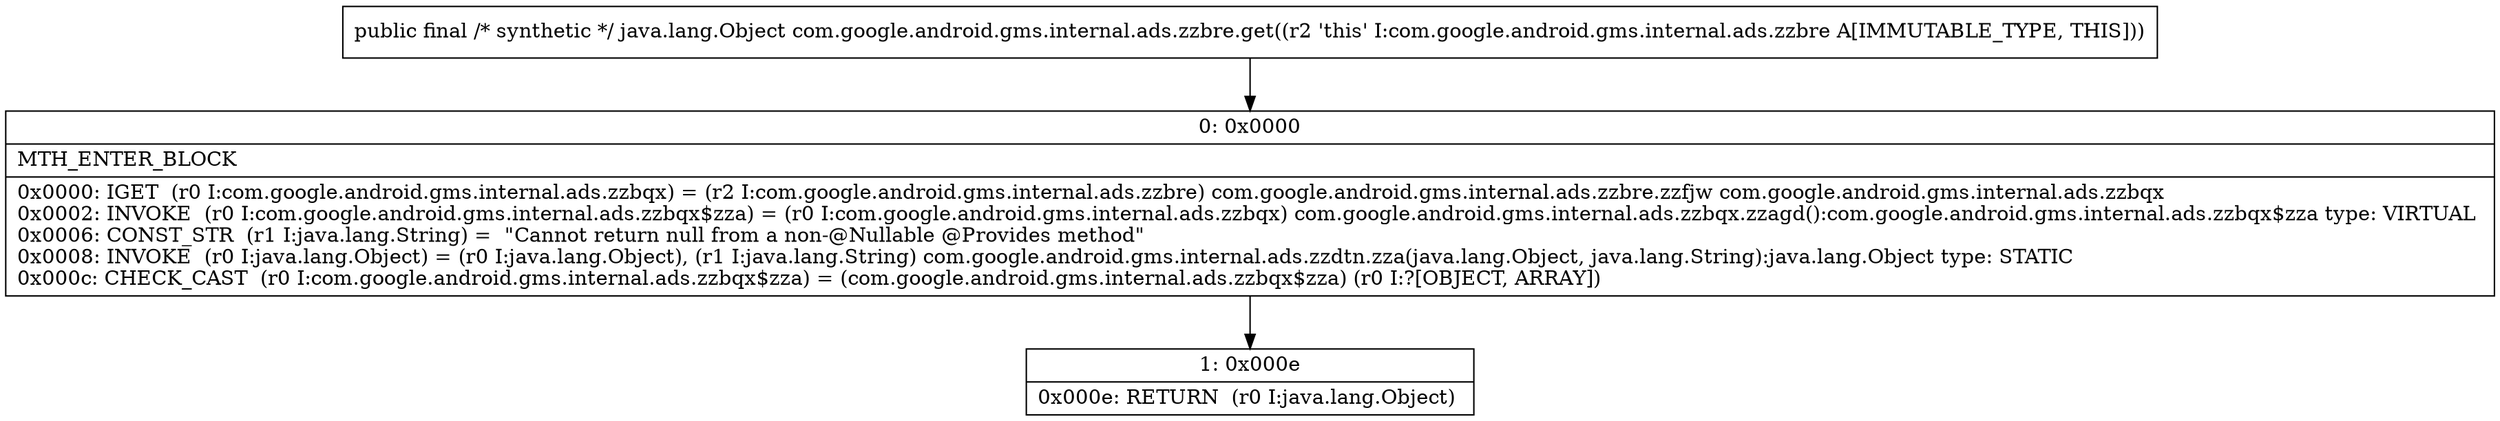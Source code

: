 digraph "CFG forcom.google.android.gms.internal.ads.zzbre.get()Ljava\/lang\/Object;" {
Node_0 [shape=record,label="{0\:\ 0x0000|MTH_ENTER_BLOCK\l|0x0000: IGET  (r0 I:com.google.android.gms.internal.ads.zzbqx) = (r2 I:com.google.android.gms.internal.ads.zzbre) com.google.android.gms.internal.ads.zzbre.zzfjw com.google.android.gms.internal.ads.zzbqx \l0x0002: INVOKE  (r0 I:com.google.android.gms.internal.ads.zzbqx$zza) = (r0 I:com.google.android.gms.internal.ads.zzbqx) com.google.android.gms.internal.ads.zzbqx.zzagd():com.google.android.gms.internal.ads.zzbqx$zza type: VIRTUAL \l0x0006: CONST_STR  (r1 I:java.lang.String) =  \"Cannot return null from a non\-@Nullable @Provides method\" \l0x0008: INVOKE  (r0 I:java.lang.Object) = (r0 I:java.lang.Object), (r1 I:java.lang.String) com.google.android.gms.internal.ads.zzdtn.zza(java.lang.Object, java.lang.String):java.lang.Object type: STATIC \l0x000c: CHECK_CAST  (r0 I:com.google.android.gms.internal.ads.zzbqx$zza) = (com.google.android.gms.internal.ads.zzbqx$zza) (r0 I:?[OBJECT, ARRAY]) \l}"];
Node_1 [shape=record,label="{1\:\ 0x000e|0x000e: RETURN  (r0 I:java.lang.Object) \l}"];
MethodNode[shape=record,label="{public final \/* synthetic *\/ java.lang.Object com.google.android.gms.internal.ads.zzbre.get((r2 'this' I:com.google.android.gms.internal.ads.zzbre A[IMMUTABLE_TYPE, THIS])) }"];
MethodNode -> Node_0;
Node_0 -> Node_1;
}

